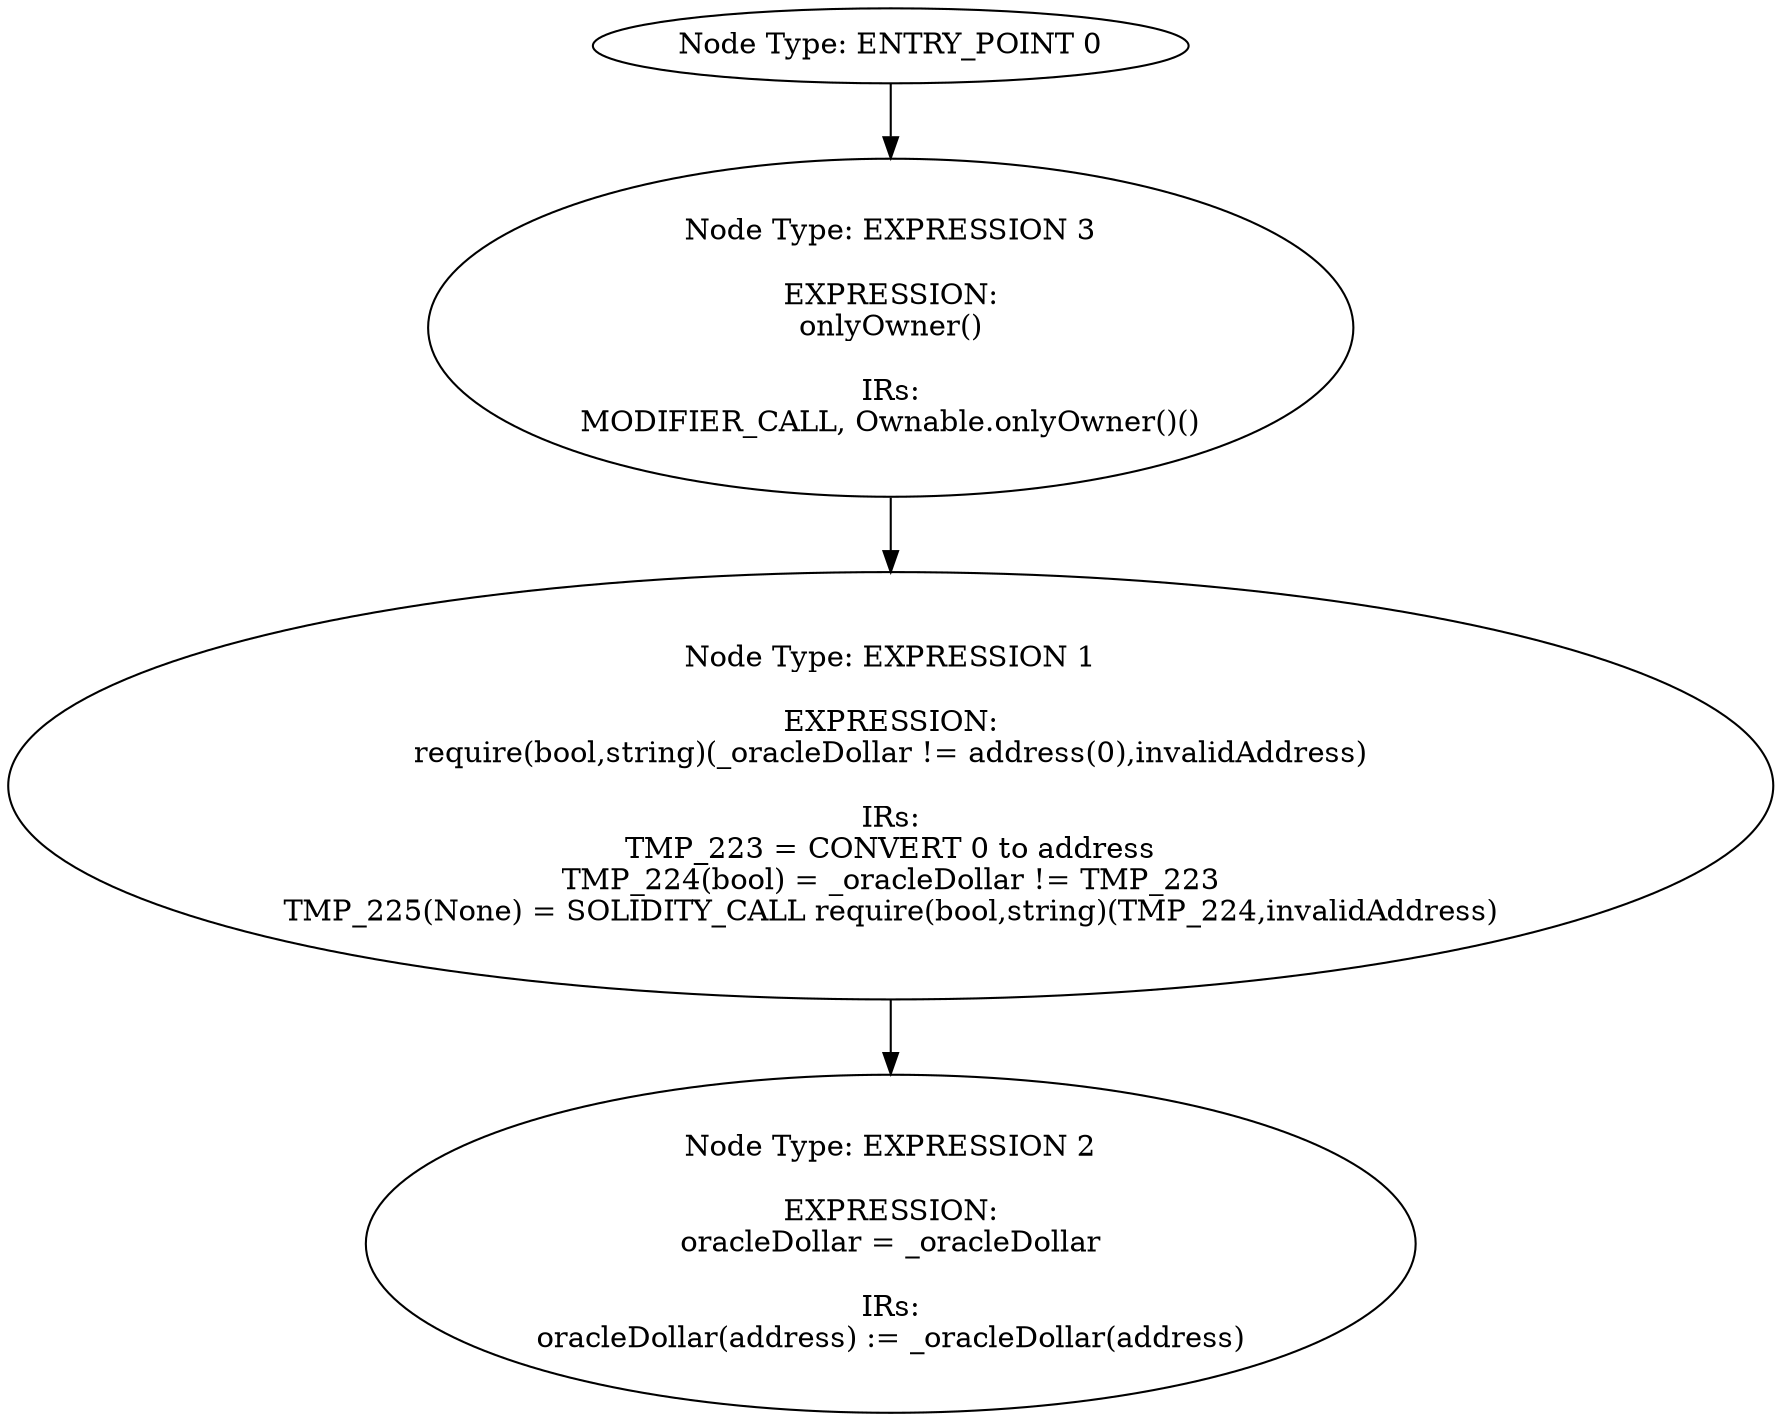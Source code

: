 digraph{
0[label="Node Type: ENTRY_POINT 0
"];
0->3;
1[label="Node Type: EXPRESSION 1

EXPRESSION:
require(bool,string)(_oracleDollar != address(0),invalidAddress)

IRs:
TMP_223 = CONVERT 0 to address
TMP_224(bool) = _oracleDollar != TMP_223
TMP_225(None) = SOLIDITY_CALL require(bool,string)(TMP_224,invalidAddress)"];
1->2;
2[label="Node Type: EXPRESSION 2

EXPRESSION:
oracleDollar = _oracleDollar

IRs:
oracleDollar(address) := _oracleDollar(address)"];
3[label="Node Type: EXPRESSION 3

EXPRESSION:
onlyOwner()

IRs:
MODIFIER_CALL, Ownable.onlyOwner()()"];
3->1;
}
